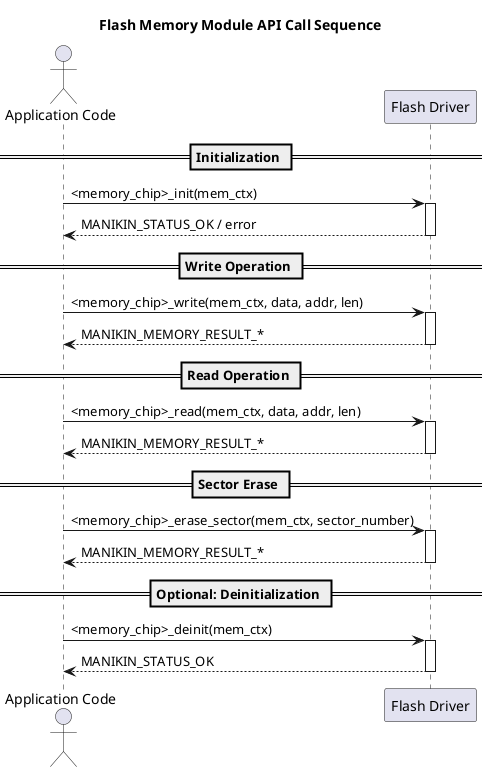 @startuml
title Flash Memory Module API Call Sequence

actor "Application Code" as App
participant "Flash Driver" as Flash

== Initialization ==
App -> Flash : <memory_chip>_init(mem_ctx)
activate Flash
Flash --> App : MANIKIN_STATUS_OK / error
deactivate Flash

== Write Operation ==
App -> Flash : <memory_chip>_write(mem_ctx, data, addr, len)
activate Flash
Flash --> App : MANIKIN_MEMORY_RESULT_*
deactivate Flash

== Read Operation ==
App -> Flash : <memory_chip>_read(mem_ctx, data, addr, len)
activate Flash
Flash --> App : MANIKIN_MEMORY_RESULT_*
deactivate Flash

== Sector Erase ==
App -> Flash : <memory_chip>_erase_sector(mem_ctx, sector_number)
activate Flash
Flash --> App : MANIKIN_MEMORY_RESULT_*
deactivate Flash

== Optional: Deinitialization ==
App -> Flash : <memory_chip>_deinit(mem_ctx)
activate Flash
Flash --> App : MANIKIN_STATUS_OK
deactivate Flash

@enduml
